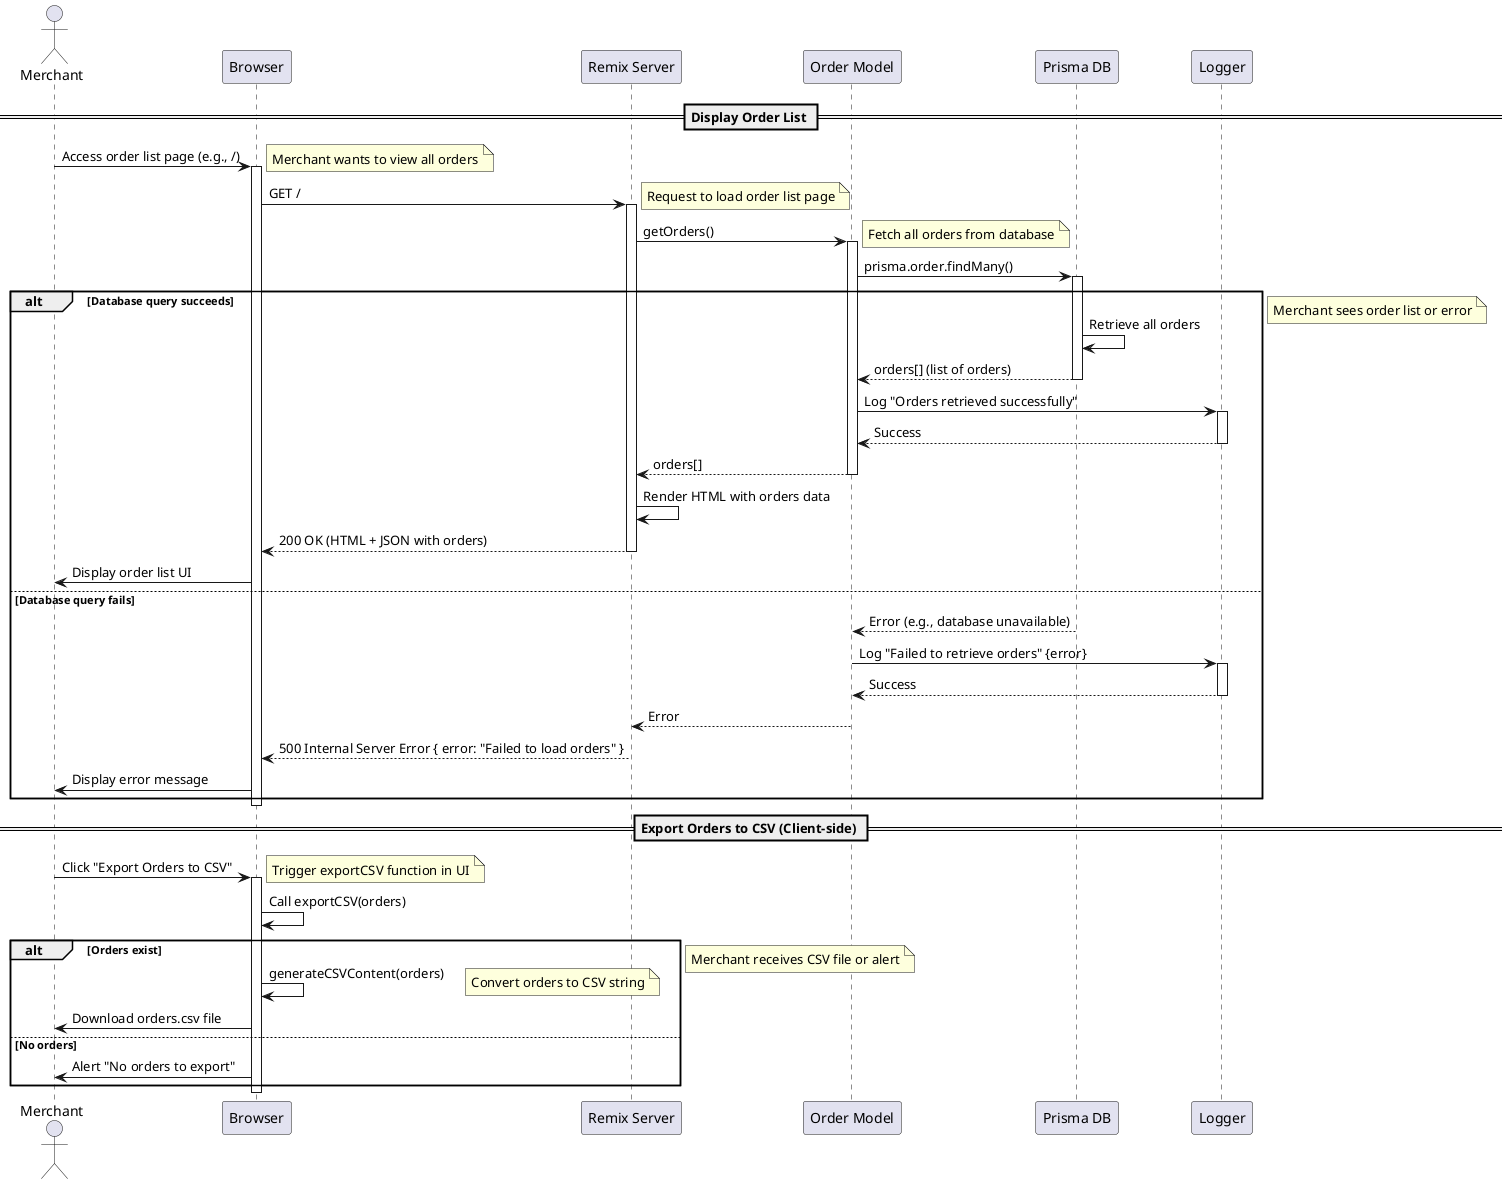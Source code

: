 @startuml
actor Merchant
participant "Browser" as Browser
participant "Remix Server" as Server
participant "Order Model" as OrderModel
participant "Prisma DB" as Prisma
participant "Logger" as Logger

== Display Order List ==
Merchant -> Browser: Access order list page (e.g., /)
activate Browser
note right: Merchant wants to view all orders

Browser -> Server: GET /
activate Server
note right: Request to load order list page

Server -> OrderModel: getOrders()
activate OrderModel
note right: Fetch all orders from database

OrderModel -> Prisma: prisma.order.findMany()
activate Prisma
alt Database query succeeds
    Prisma -> Prisma: Retrieve all orders
    Prisma --> OrderModel: orders[] (list of orders)
    deactivate Prisma

    OrderModel -> Logger: Log "Orders retrieved successfully"
    activate Logger
    Logger --> OrderModel: Success
    deactivate Logger

    OrderModel --> Server: orders[]
    deactivate OrderModel

    Server -> Server: Render HTML with orders data
    Server --> Browser: 200 OK (HTML + JSON with orders)
    deactivate Server

    Browser -> Merchant: Display order list UI
else Database query fails
    Prisma --> OrderModel: Error (e.g., database unavailable)
    deactivate Prisma

    OrderModel -> Logger: Log "Failed to retrieve orders" {error}
    activate Logger
    Logger --> OrderModel: Success
    deactivate Logger

    OrderModel --> Server: Error
    deactivate OrderModel

    Server --> Browser: 500 Internal Server Error { error: "Failed to load orders" }
    deactivate Server

    Browser -> Merchant: Display error message
end
deactivate Browser
note right: Merchant sees order list or error

== Export Orders to CSV (Client-side) ==
Merchant -> Browser: Click "Export Orders to CSV"
activate Browser
note right: Trigger exportCSV function in UI

Browser -> Browser: Call exportCSV(orders)
alt Orders exist
    Browser -> Browser: generateCSVContent(orders)
    note right: Convert orders to CSV string
    Browser -> Merchant: Download orders.csv file
else No orders
    Browser -> Merchant: Alert "No orders to export"
end
deactivate Browser
note right: Merchant receives CSV file or alert

@enduml